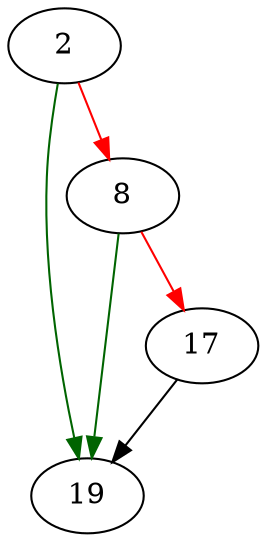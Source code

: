 strict digraph "freadptr" {
	// Node definitions.
	2 [entry=true];
	19;
	8;
	17;

	// Edge definitions.
	2 -> 19 [
		color=darkgreen
		cond=true
	];
	2 -> 8 [
		color=red
		cond=false
	];
	8 -> 19 [
		color=darkgreen
		cond=true
	];
	8 -> 17 [
		color=red
		cond=false
	];
	17 -> 19;
}
